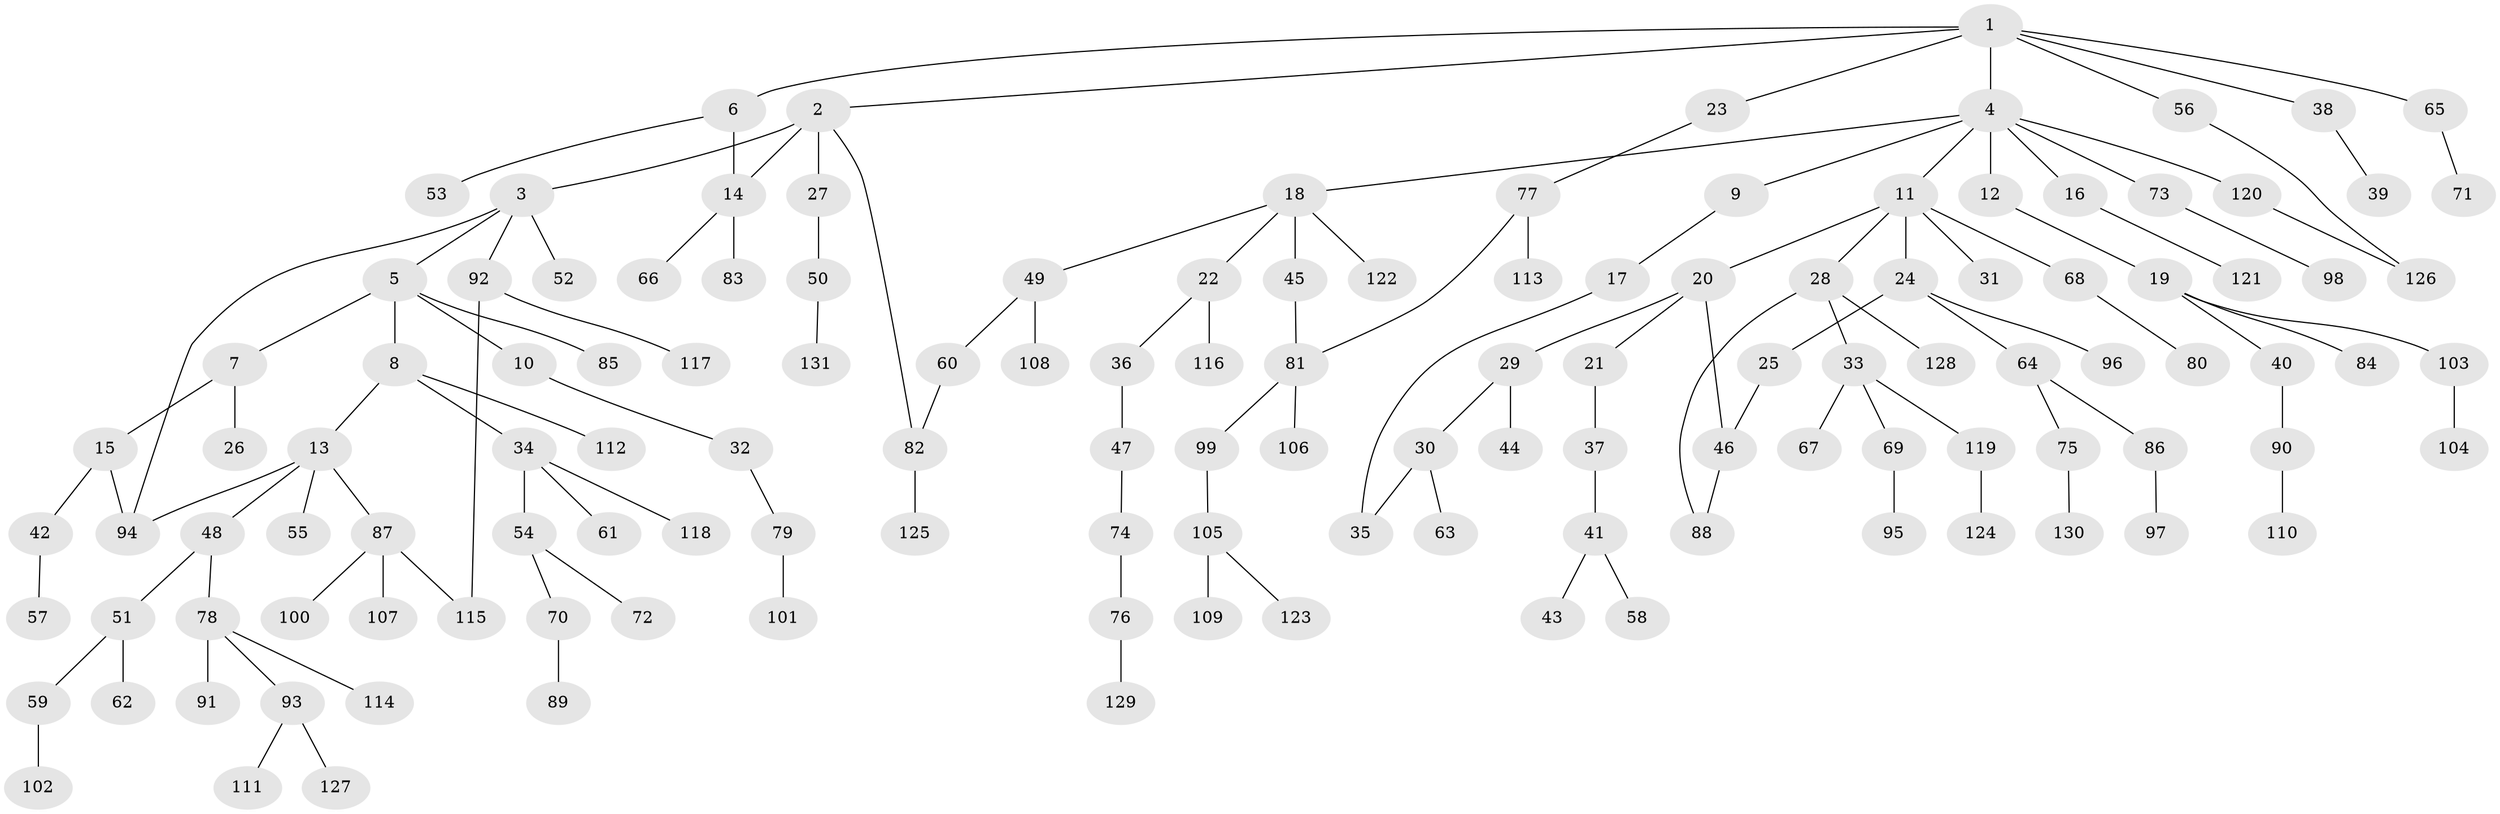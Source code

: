 // coarse degree distribution, {7: 0.012658227848101266, 5: 0.02531645569620253, 4: 0.0759493670886076, 8: 0.012658227848101266, 2: 0.43037974683544306, 3: 0.1518987341772152, 1: 0.2911392405063291}
// Generated by graph-tools (version 1.1) at 2025/49/03/04/25 22:49:05]
// undirected, 131 vertices, 140 edges
graph export_dot {
  node [color=gray90,style=filled];
  1;
  2;
  3;
  4;
  5;
  6;
  7;
  8;
  9;
  10;
  11;
  12;
  13;
  14;
  15;
  16;
  17;
  18;
  19;
  20;
  21;
  22;
  23;
  24;
  25;
  26;
  27;
  28;
  29;
  30;
  31;
  32;
  33;
  34;
  35;
  36;
  37;
  38;
  39;
  40;
  41;
  42;
  43;
  44;
  45;
  46;
  47;
  48;
  49;
  50;
  51;
  52;
  53;
  54;
  55;
  56;
  57;
  58;
  59;
  60;
  61;
  62;
  63;
  64;
  65;
  66;
  67;
  68;
  69;
  70;
  71;
  72;
  73;
  74;
  75;
  76;
  77;
  78;
  79;
  80;
  81;
  82;
  83;
  84;
  85;
  86;
  87;
  88;
  89;
  90;
  91;
  92;
  93;
  94;
  95;
  96;
  97;
  98;
  99;
  100;
  101;
  102;
  103;
  104;
  105;
  106;
  107;
  108;
  109;
  110;
  111;
  112;
  113;
  114;
  115;
  116;
  117;
  118;
  119;
  120;
  121;
  122;
  123;
  124;
  125;
  126;
  127;
  128;
  129;
  130;
  131;
  1 -- 2;
  1 -- 4;
  1 -- 6;
  1 -- 23;
  1 -- 38;
  1 -- 56;
  1 -- 65;
  2 -- 3;
  2 -- 27;
  2 -- 82;
  2 -- 14;
  3 -- 5;
  3 -- 52;
  3 -- 92;
  3 -- 94;
  4 -- 9;
  4 -- 11;
  4 -- 12;
  4 -- 16;
  4 -- 18;
  4 -- 73;
  4 -- 120;
  5 -- 7;
  5 -- 8;
  5 -- 10;
  5 -- 85;
  6 -- 14;
  6 -- 53;
  7 -- 15;
  7 -- 26;
  8 -- 13;
  8 -- 34;
  8 -- 112;
  9 -- 17;
  10 -- 32;
  11 -- 20;
  11 -- 24;
  11 -- 28;
  11 -- 31;
  11 -- 68;
  12 -- 19;
  13 -- 48;
  13 -- 55;
  13 -- 87;
  13 -- 94;
  14 -- 66;
  14 -- 83;
  15 -- 42;
  15 -- 94;
  16 -- 121;
  17 -- 35;
  18 -- 22;
  18 -- 45;
  18 -- 49;
  18 -- 122;
  19 -- 40;
  19 -- 84;
  19 -- 103;
  20 -- 21;
  20 -- 29;
  20 -- 46;
  21 -- 37;
  22 -- 36;
  22 -- 116;
  23 -- 77;
  24 -- 25;
  24 -- 64;
  24 -- 96;
  25 -- 46;
  27 -- 50;
  28 -- 33;
  28 -- 88;
  28 -- 128;
  29 -- 30;
  29 -- 44;
  30 -- 63;
  30 -- 35;
  32 -- 79;
  33 -- 67;
  33 -- 69;
  33 -- 119;
  34 -- 54;
  34 -- 61;
  34 -- 118;
  36 -- 47;
  37 -- 41;
  38 -- 39;
  40 -- 90;
  41 -- 43;
  41 -- 58;
  42 -- 57;
  45 -- 81;
  46 -- 88;
  47 -- 74;
  48 -- 51;
  48 -- 78;
  49 -- 60;
  49 -- 108;
  50 -- 131;
  51 -- 59;
  51 -- 62;
  54 -- 70;
  54 -- 72;
  56 -- 126;
  59 -- 102;
  60 -- 82;
  64 -- 75;
  64 -- 86;
  65 -- 71;
  68 -- 80;
  69 -- 95;
  70 -- 89;
  73 -- 98;
  74 -- 76;
  75 -- 130;
  76 -- 129;
  77 -- 81;
  77 -- 113;
  78 -- 91;
  78 -- 93;
  78 -- 114;
  79 -- 101;
  81 -- 99;
  81 -- 106;
  82 -- 125;
  86 -- 97;
  87 -- 100;
  87 -- 107;
  87 -- 115;
  90 -- 110;
  92 -- 117;
  92 -- 115;
  93 -- 111;
  93 -- 127;
  99 -- 105;
  103 -- 104;
  105 -- 109;
  105 -- 123;
  119 -- 124;
  120 -- 126;
}
